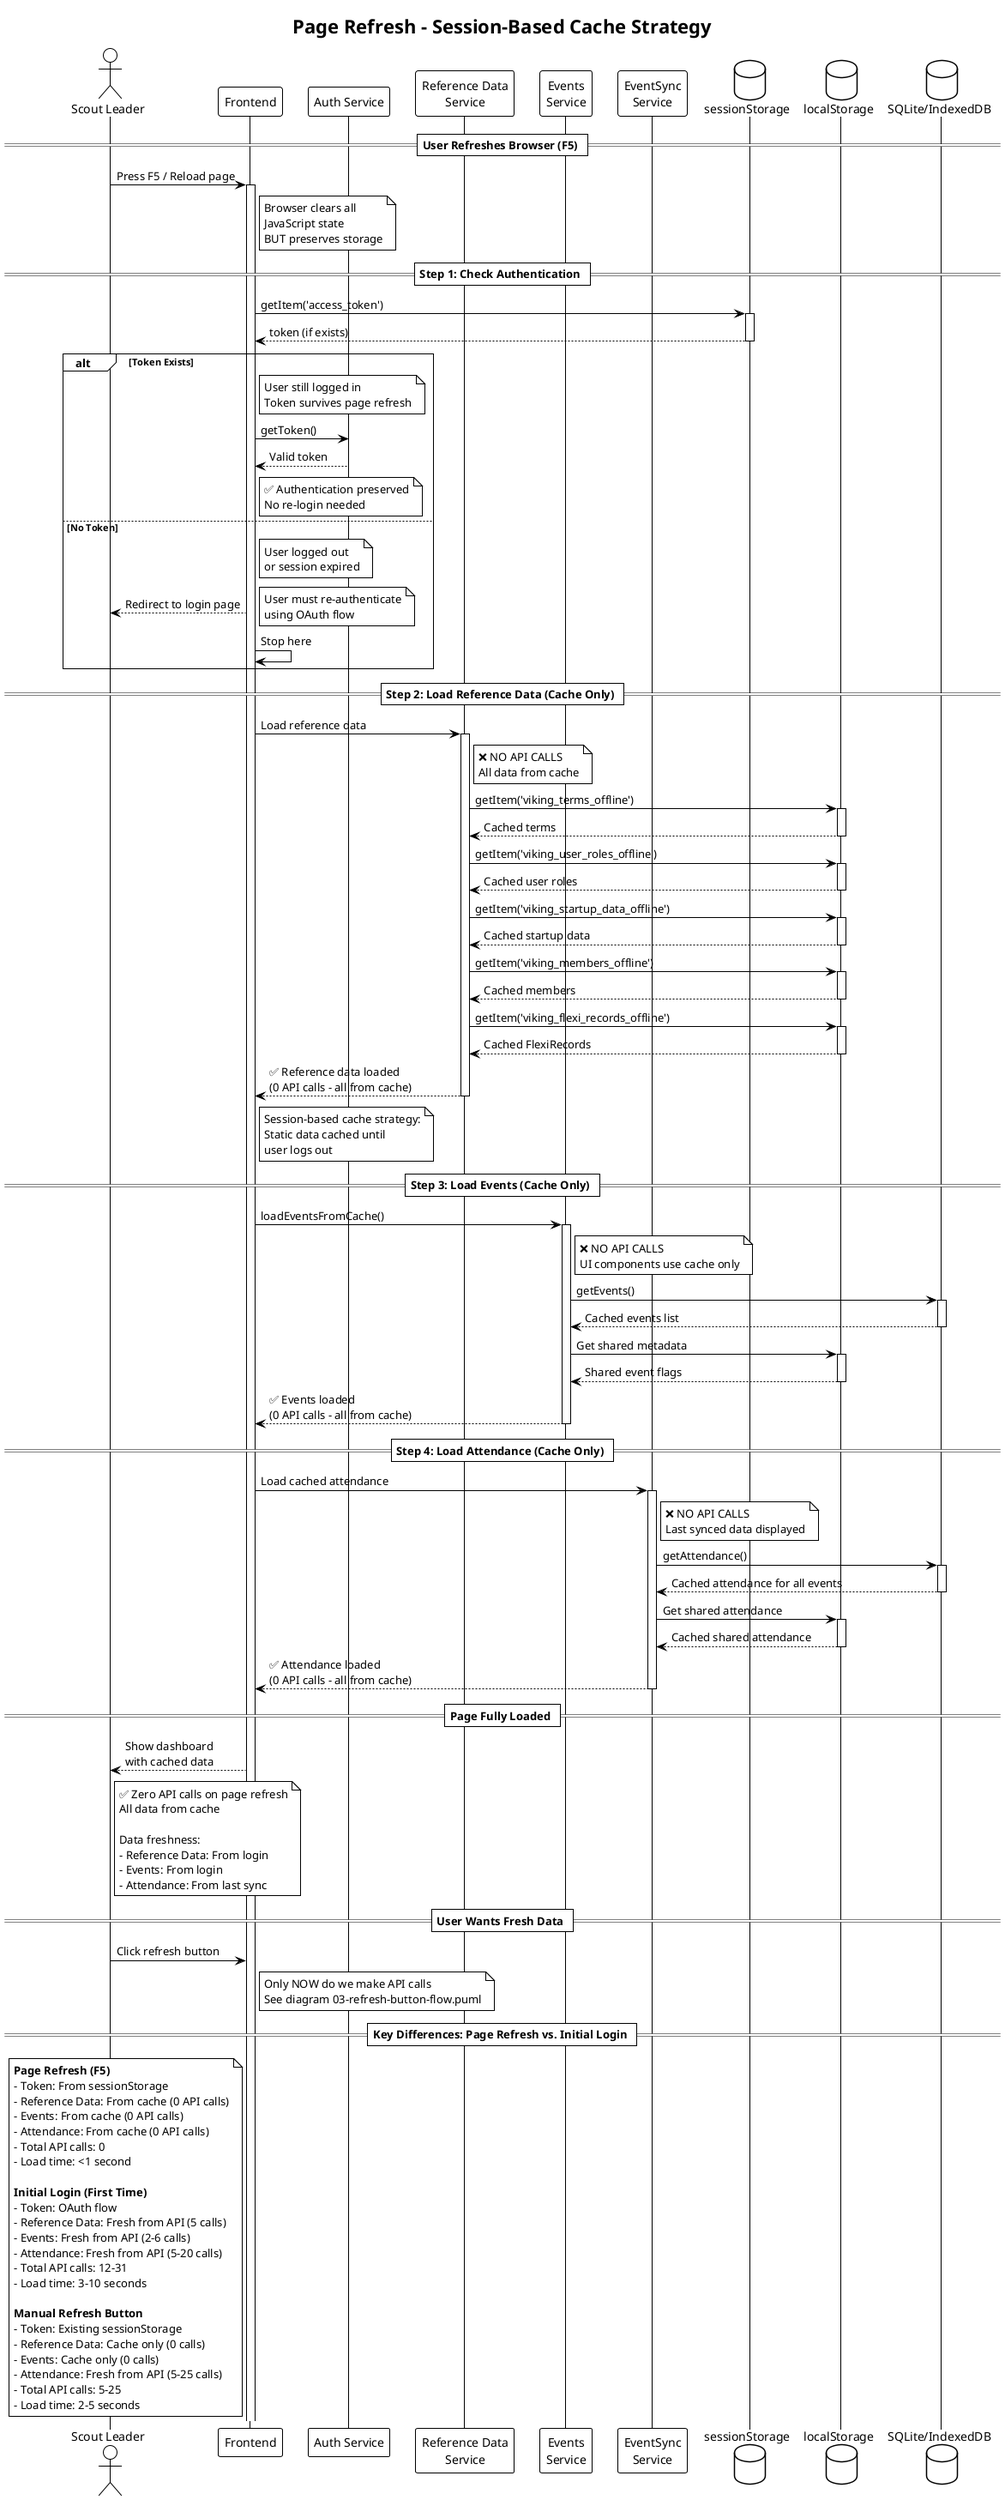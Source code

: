 @startuml Page Refresh (F5 / Browser Reload)
!theme plain
title Page Refresh - Session-Based Cache Strategy

actor "Scout Leader" as User
participant "Frontend" as Frontend
participant "Auth Service" as Auth
participant "Reference Data\nService" as RefData
participant "Events\nService" as EventsSvc
participant "EventSync\nService" as SyncSvc
database "sessionStorage" as Session
database "localStorage" as LocalStore
database "SQLite/IndexedDB" as DB

== User Refreshes Browser (F5) ==
User -> Frontend: Press F5 / Reload page
activate Frontend

note right of Frontend: Browser clears all\nJavaScript state\nBUT preserves storage

== Step 1: Check Authentication ==
Frontend -> Session: getItem('access_token')
activate Session
Session --> Frontend: token (if exists)
deactivate Session

alt Token Exists
    note right of Frontend: User still logged in\nToken survives page refresh

    Frontend -> Auth: getToken()
    Auth --> Frontend: Valid token

    note right of Frontend: ✅ Authentication preserved\nNo re-login needed

else No Token
    note right of Frontend: User logged out\nor session expired

    Frontend --> User: Redirect to login page
    note right: User must re-authenticate\nusing OAuth flow
    Frontend -> Frontend: Stop here
end

== Step 2: Load Reference Data (Cache Only) ==
Frontend -> RefData: Load reference data
activate RefData

note right of RefData: ❌ NO API CALLS\nAll data from cache

RefData -> LocalStore: getItem('viking_terms_offline')
activate LocalStore
LocalStore --> RefData: Cached terms
deactivate LocalStore

RefData -> LocalStore: getItem('viking_user_roles_offline')
activate LocalStore
LocalStore --> RefData: Cached user roles
deactivate LocalStore

RefData -> LocalStore: getItem('viking_startup_data_offline')
activate LocalStore
LocalStore --> RefData: Cached startup data
deactivate LocalStore

RefData -> LocalStore: getItem('viking_members_offline')
activate LocalStore
LocalStore --> RefData: Cached members
deactivate LocalStore

RefData -> LocalStore: getItem('viking_flexi_records_offline')
activate LocalStore
LocalStore --> RefData: Cached FlexiRecords
deactivate LocalStore

RefData --> Frontend: ✅ Reference data loaded\n(0 API calls - all from cache)
deactivate RefData

note right of Frontend: Session-based cache strategy:\nStatic data cached until\nuser logs out

== Step 3: Load Events (Cache Only) ==
Frontend -> EventsSvc: loadEventsFromCache()
activate EventsSvc

note right of EventsSvc: ❌ NO API CALLS\nUI components use cache only

EventsSvc -> DB: getEvents()
activate DB
DB --> EventsSvc: Cached events list
deactivate DB

EventsSvc -> LocalStore: Get shared metadata
activate LocalStore
LocalStore --> EventsSvc: Shared event flags
deactivate LocalStore

EventsSvc --> Frontend: ✅ Events loaded\n(0 API calls - all from cache)
deactivate EventsSvc

== Step 4: Load Attendance (Cache Only) ==
Frontend -> SyncSvc: Load cached attendance
activate SyncSvc

note right of SyncSvc: ❌ NO API CALLS\nLast synced data displayed

SyncSvc -> DB: getAttendance()
activate DB
DB --> SyncSvc: Cached attendance for all events
deactivate DB

SyncSvc -> LocalStore: Get shared attendance
activate LocalStore
LocalStore --> SyncSvc: Cached shared attendance
deactivate LocalStore

SyncSvc --> Frontend: ✅ Attendance loaded\n(0 API calls - all from cache)
deactivate SyncSvc

== Page Fully Loaded ==
Frontend --> User: Show dashboard\nwith cached data

note right of User: ✅ Zero API calls on page refresh\nAll data from cache\n\nData freshness:\n- Reference Data: From login\n- Events: From login\n- Attendance: From last sync

== User Wants Fresh Data ==
User -> Frontend: Click refresh button
note right of Frontend: Only NOW do we make API calls\nSee diagram 03-refresh-button-flow.puml

== Key Differences: Page Refresh vs. Initial Login ==
note left of Frontend
**Page Refresh (F5)**
- Token: From sessionStorage
- Reference Data: From cache (0 API calls)
- Events: From cache (0 API calls)
- Attendance: From cache (0 API calls)
- Total API calls: 0
- Load time: <1 second

**Initial Login (First Time)**
- Token: OAuth flow
- Reference Data: Fresh from API (5 calls)
- Events: Fresh from API (2-6 calls)
- Attendance: Fresh from API (5-20 calls)
- Total API calls: 12-31
- Load time: 3-10 seconds

**Manual Refresh Button**
- Token: Existing sessionStorage
- Reference Data: Cache only (0 calls)
- Events: Cache only (0 calls)
- Attendance: Fresh from API (5-25 calls)
- Total API calls: 5-25
- Load time: 2-5 seconds
end note

@enduml